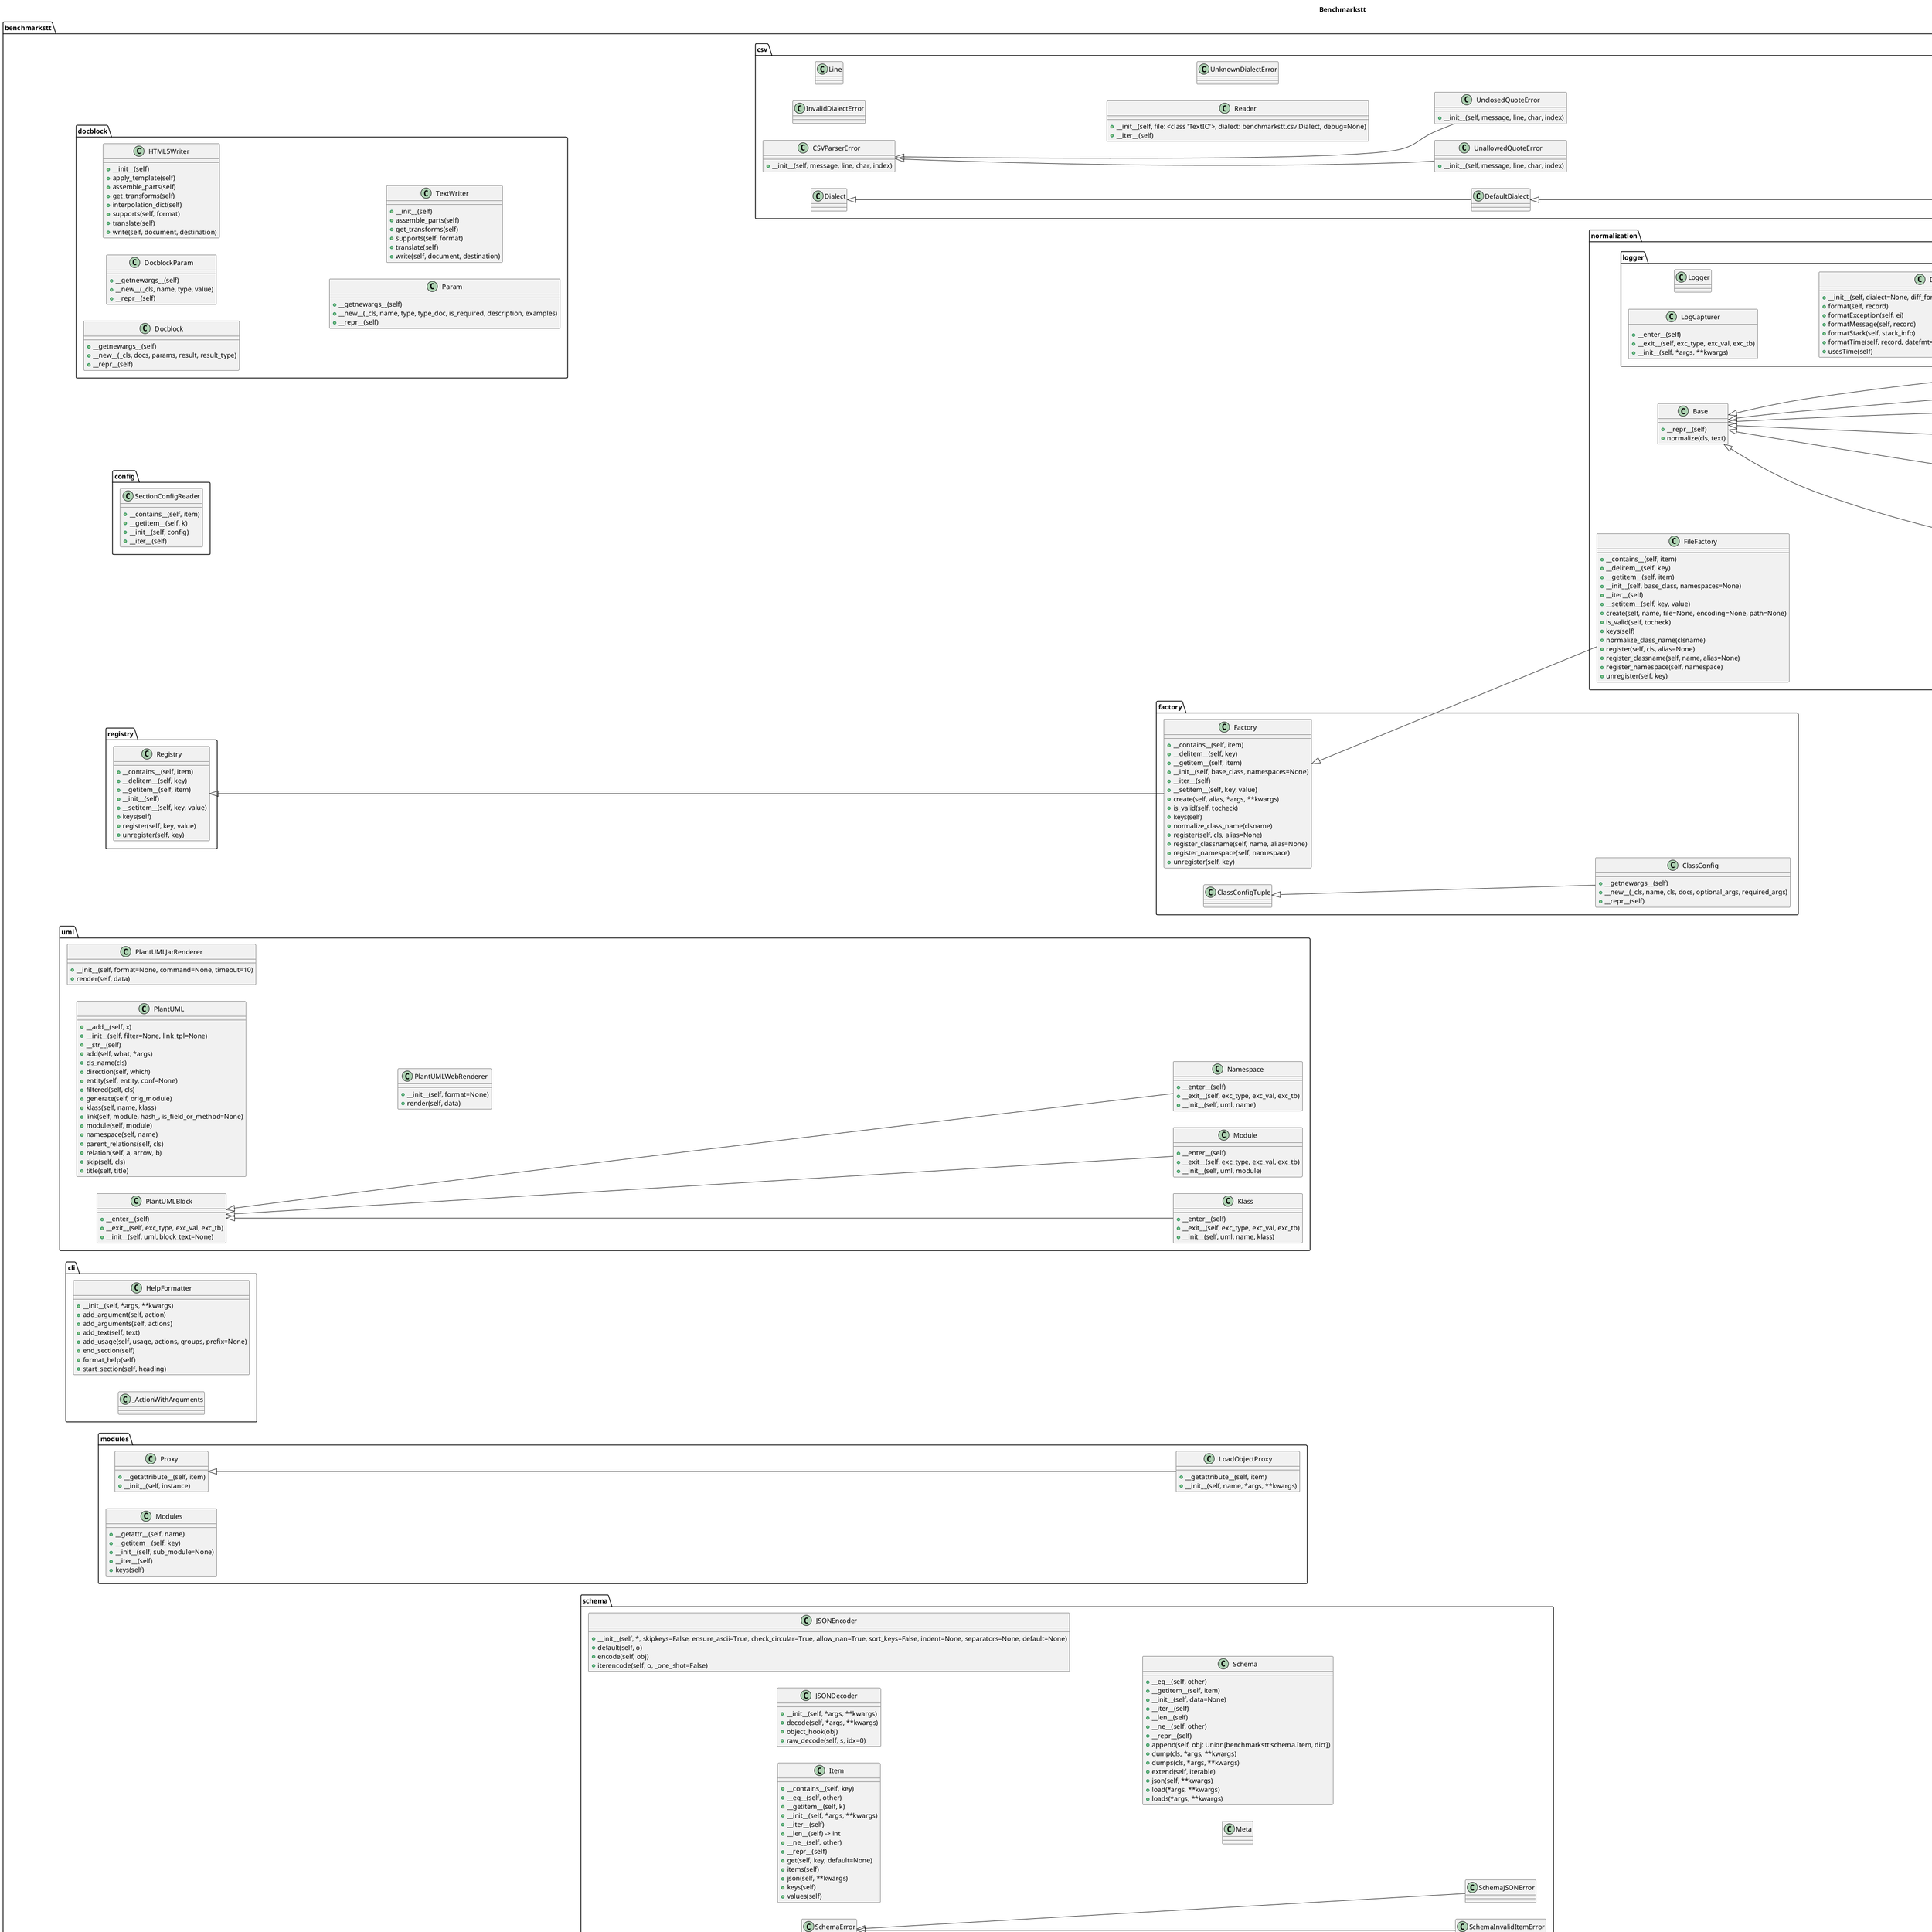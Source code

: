@startuml
left to right direction
title Benchmarkstt
		class benchmarkstt.docblock.Docblock [[https://benchmarkstt.readthedocs.io/en/latest/modules/benchmarkstt.segmentation.html#benchmarkstt.docblock.Docblock]] {
			+__getnewargs__(self)
			+__new__(_cls, docs, params, result, result_type)
			+__repr__(self)
		}
		class benchmarkstt.docblock.DocblockParam [[https://benchmarkstt.readthedocs.io/en/latest/modules/benchmarkstt.segmentation.html#benchmarkstt.docblock.DocblockParam]] {
			+__getnewargs__(self)
			+__new__(_cls, name, type, value)
			+__repr__(self)
		}
		class benchmarkstt.docblock.HTML5Writer [[https://benchmarkstt.readthedocs.io/en/latest/modules/benchmarkstt.segmentation.html#benchmarkstt.docblock.HTML5Writer]] {
			+__init__(self)
			+apply_template(self)
			+assemble_parts(self)
			+get_transforms(self)
			+interpolation_dict(self)
			+supports(self, format)
			+translate(self)
			+write(self, document, destination)
		}
		class benchmarkstt.docblock.Param [[https://benchmarkstt.readthedocs.io/en/latest/modules/benchmarkstt.segmentation.html#benchmarkstt.docblock.Param]] {
			+__getnewargs__(self)
			+__new__(_cls, name, type, type_doc, is_required, description, examples)
			+__repr__(self)
		}
		class benchmarkstt.docblock.TextWriter [[https://benchmarkstt.readthedocs.io/en/latest/modules/benchmarkstt.segmentation.html#benchmarkstt.docblock.TextWriter]] {
			+__init__(self)
			+assemble_parts(self)
			+get_transforms(self)
			+supports(self, format)
			+translate(self)
			+write(self, document, destination)
		}
		class benchmarkstt.config.SectionConfigReader [[https://benchmarkstt.readthedocs.io/en/latest/modules/benchmarkstt.segmentation.html#benchmarkstt.config.SectionConfigReader]] {
			+__contains__(self, item)
			+__getitem__(self, k)
			+__init__(self, config)
			+__iter__(self)
		}
		class benchmarkstt.registry.Registry [[https://benchmarkstt.readthedocs.io/en/latest/modules/benchmarkstt.segmentation.html#benchmarkstt.registry.Registry]] {
			+__contains__(self, item)
			+__delitem__(self, key)
			+__getitem__(self, item)
			+__init__(self)
			+__setitem__(self, key, value)
			+keys(self)
			+register(self, key, value)
			+unregister(self, key)
		}
		class benchmarkstt.uml.Klass [[https://benchmarkstt.readthedocs.io/en/latest/modules/benchmarkstt.segmentation.html#benchmarkstt.uml.Klass]] {
			+__enter__(self)
			+__exit__(self, exc_type, exc_val, exc_tb)
			+__init__(self, uml, name, klass)
		}
		class benchmarkstt.uml.Module [[https://benchmarkstt.readthedocs.io/en/latest/modules/benchmarkstt.segmentation.html#benchmarkstt.uml.Module]] {
			+__enter__(self)
			+__exit__(self, exc_type, exc_val, exc_tb)
			+__init__(self, uml, module)
		}
		class benchmarkstt.uml.Namespace [[https://benchmarkstt.readthedocs.io/en/latest/modules/benchmarkstt.segmentation.html#benchmarkstt.uml.Namespace]] {
			+__enter__(self)
			+__exit__(self, exc_type, exc_val, exc_tb)
			+__init__(self, uml, name)
		}
		class benchmarkstt.uml.PlantUML [[https://benchmarkstt.readthedocs.io/en/latest/modules/benchmarkstt.segmentation.html#benchmarkstt.uml.PlantUML]] {
			+__add__(self, x)
			+__init__(self, filter=None, link_tpl=None)
			+__str__(self)
			+add(self, what, *args)
			+cls_name(cls)
			+direction(self, which)
			+entity(self, entity, conf=None)
			+filtered(self, cls)
			+generate(self, orig_module)
			+klass(self, name, klass)
			+link(self, module, hash_, is_field_or_method=None)
			+module(self, module)
			+namespace(self, name)
			+parent_relations(self, cls)
			+relation(self, a, arrow, b)
			+skip(self, cls)
			+title(self, title)
		}
		class benchmarkstt.uml.PlantUMLBlock [[https://benchmarkstt.readthedocs.io/en/latest/modules/benchmarkstt.segmentation.html#benchmarkstt.uml.PlantUMLBlock]] {
			+__enter__(self)
			+__exit__(self, exc_type, exc_val, exc_tb)
			+__init__(self, uml, block_text=None)
		}
		class benchmarkstt.uml.PlantUMLJarRenderer [[https://benchmarkstt.readthedocs.io/en/latest/modules/benchmarkstt.segmentation.html#benchmarkstt.uml.PlantUMLJarRenderer]] {
			+__init__(self, format=None, command=None, timeout=10)
			+render(self, data)
		}
		class benchmarkstt.uml.PlantUMLWebRenderer [[https://benchmarkstt.readthedocs.io/en/latest/modules/benchmarkstt.segmentation.html#benchmarkstt.uml.PlantUMLWebRenderer]] {
			+__init__(self, format=None)
			+render(self, data)
		}
		class benchmarkstt.factory.ClassConfig [[https://benchmarkstt.readthedocs.io/en/latest/modules/benchmarkstt.segmentation.html#benchmarkstt.factory.ClassConfig]] {
			+__getnewargs__(self)
			+__new__(_cls, name, cls, docs, optional_args, required_args)
			+__repr__(self)
		}
		class benchmarkstt.factory.Factory [[https://benchmarkstt.readthedocs.io/en/latest/modules/benchmarkstt.segmentation.html#benchmarkstt.factory.Factory]] {
			+__contains__(self, item)
			+__delitem__(self, key)
			+__getitem__(self, item)
			+__init__(self, base_class, namespaces=None)
			+__iter__(self)
			+__setitem__(self, key, value)
			+create(self, alias, *args, **kwargs)
			+is_valid(self, tocheck)
			+keys(self)
			+normalize_class_name(clsname)
			+register(self, cls, alias=None)
			+register_classname(self, name, alias=None)
			+register_namespace(self, namespace)
			+unregister(self, key)
		}
		class benchmarkstt.cli.HelpFormatter [[https://benchmarkstt.readthedocs.io/en/latest/modules/benchmarkstt.segmentation.html#benchmarkstt.cli.HelpFormatter]] {
			+__init__(self, *args, **kwargs)
			+add_argument(self, action)
			+add_arguments(self, actions)
			+add_text(self, text)
			+add_usage(self, usage, actions, groups, prefix=None)
			+end_section(self)
			+format_help(self)
			+start_section(self, heading)
		}
		class benchmarkstt.modules.Modules [[https://benchmarkstt.readthedocs.io/en/latest/modules/benchmarkstt.segmentation.html#benchmarkstt.modules.Modules]] {
			+__getattr__(self, name)
			+__getitem__(self, key)
			+__init__(self, sub_module=None)
			+__iter__(self)
			+keys(self)
		}
		class benchmarkstt.cli._ActionWithArguments [[https://benchmarkstt.readthedocs.io/en/latest/modules/benchmarkstt.segmentation.html#benchmarkstt.cli._ActionWithArguments]] {
		}
		class benchmarkstt.csv.CSVParserError [[https://benchmarkstt.readthedocs.io/en/latest/modules/benchmarkstt.segmentation.html#benchmarkstt.csv.CSVParserError]] {
			+__init__(self, message, line, char, index)
		}
		class benchmarkstt.csv.DefaultDialect [[https://benchmarkstt.readthedocs.io/en/latest/modules/benchmarkstt.segmentation.html#benchmarkstt.csv.DefaultDialect]] {
		}
		class benchmarkstt.csv.Dialect [[https://benchmarkstt.readthedocs.io/en/latest/modules/benchmarkstt.segmentation.html#benchmarkstt.csv.Dialect]] {
		}
		class benchmarkstt.csv.InvalidDialectError [[https://benchmarkstt.readthedocs.io/en/latest/modules/benchmarkstt.segmentation.html#benchmarkstt.csv.InvalidDialectError]] {
		}
		class benchmarkstt.csv.Line [[https://benchmarkstt.readthedocs.io/en/latest/modules/benchmarkstt.segmentation.html#benchmarkstt.csv.Line]] {
		}
		class benchmarkstt.csv.Reader [[https://benchmarkstt.readthedocs.io/en/latest/modules/benchmarkstt.segmentation.html#benchmarkstt.csv.Reader]] {
			+__init__(self, file: <class 'TextIO'>, dialect: benchmarkstt.csv.Dialect, debug=None)
			+__iter__(self)
		}
		class benchmarkstt.csv.UnallowedQuoteError [[https://benchmarkstt.readthedocs.io/en/latest/modules/benchmarkstt.segmentation.html#benchmarkstt.csv.UnallowedQuoteError]] {
			+__init__(self, message, line, char, index)
		}
		class benchmarkstt.csv.UnclosedQuoteError [[https://benchmarkstt.readthedocs.io/en/latest/modules/benchmarkstt.segmentation.html#benchmarkstt.csv.UnclosedQuoteError]] {
			+__init__(self, message, line, char, index)
		}
		class benchmarkstt.csv.UnknownDialectError [[https://benchmarkstt.readthedocs.io/en/latest/modules/benchmarkstt.segmentation.html#benchmarkstt.csv.UnknownDialectError]] {
		}
		class benchmarkstt.csv.WhitespaceDialect [[https://benchmarkstt.readthedocs.io/en/latest/modules/benchmarkstt.segmentation.html#benchmarkstt.csv.WhitespaceDialect]] {
		}
		class benchmarkstt.modules.LoadObjectProxy [[https://benchmarkstt.readthedocs.io/en/latest/modules/benchmarkstt.segmentation.html#benchmarkstt.modules.LoadObjectProxy]] {
			+__getattribute__(self, item)
			+__init__(self, name, *args, **kwargs)
		}
		class benchmarkstt.modules.Proxy [[https://benchmarkstt.readthedocs.io/en/latest/modules/benchmarkstt.segmentation.html#benchmarkstt.modules.Proxy]] {
			+__getattribute__(self, item)
			+__init__(self, instance)
		}
		class benchmarkstt.schema.Item [[https://benchmarkstt.readthedocs.io/en/latest/modules/benchmarkstt.segmentation.html#benchmarkstt.schema.Item]] {
			+__contains__(self, key)
			+__eq__(self, other)
			+__getitem__(self, k)
			+__init__(self, *args, **kwargs)
			+__iter__(self)
			+__len__(self) -> int
			+__ne__(self, other)
			+__repr__(self)
			+get(self, key, default=None)
			+items(self)
			+json(self, **kwargs)
			+keys(self)
			+values(self)
		}
		class benchmarkstt.schema.JSONDecoder [[https://benchmarkstt.readthedocs.io/en/latest/modules/benchmarkstt.segmentation.html#benchmarkstt.schema.JSONDecoder]] {
			+__init__(self, *args, **kwargs)
			+decode(self, *args, **kwargs)
			+object_hook(obj)
			+raw_decode(self, s, idx=0)
		}
		class benchmarkstt.schema.JSONEncoder [[https://benchmarkstt.readthedocs.io/en/latest/modules/benchmarkstt.segmentation.html#benchmarkstt.schema.JSONEncoder]] {
			+__init__(self, *, skipkeys=False, ensure_ascii=True, check_circular=True, allow_nan=True, sort_keys=False, indent=None, separators=None, default=None)
			+default(self, o)
			+encode(self, obj)
			+iterencode(self, o, _one_shot=False)
		}
		class benchmarkstt.schema.Meta [[https://benchmarkstt.readthedocs.io/en/latest/modules/benchmarkstt.segmentation.html#benchmarkstt.schema.Meta]] {
		}
		class benchmarkstt.schema.Schema [[https://benchmarkstt.readthedocs.io/en/latest/modules/benchmarkstt.segmentation.html#benchmarkstt.schema.Schema]] {
			+__eq__(self, other)
			+__getitem__(self, item)
			+__init__(self, data=None)
			+__iter__(self)
			+__len__(self)
			+__ne__(self, other)
			+__repr__(self)
			+append(self, obj: Union[benchmarkstt.schema.Item, dict])
			+dump(cls, *args, **kwargs)
			+dumps(cls, *args, **kwargs)
			+extend(self, iterable)
			+json(self, **kwargs)
			+load(*args, **kwargs)
			+loads(*args, **kwargs)
		}
		class benchmarkstt.schema.SchemaError [[https://benchmarkstt.readthedocs.io/en/latest/modules/benchmarkstt.segmentation.html#benchmarkstt.schema.SchemaError]] {
		}
		class benchmarkstt.schema.SchemaInvalidItemError [[https://benchmarkstt.readthedocs.io/en/latest/modules/benchmarkstt.segmentation.html#benchmarkstt.schema.SchemaInvalidItemError]] {
		}
		class benchmarkstt.schema.SchemaJSONError [[https://benchmarkstt.readthedocs.io/en/latest/modules/benchmarkstt.segmentation.html#benchmarkstt.schema.SchemaJSONError]] {
		}
		class benchmarkstt.normalization.core.Config [[https://benchmarkstt.readthedocs.io/en/latest/modules/benchmarkstt.segmentation.html#benchmarkstt.normalization.core.Config]] {
			+__init__(self, file, section=None, encoding=None)
			+__repr__(self)
			+normalize(cls, text)
		}
		class benchmarkstt.normalization.logger.LogCapturer [[https://benchmarkstt.readthedocs.io/en/latest/modules/benchmarkstt.segmentation.html#benchmarkstt.normalization.logger.LogCapturer]] {
			+__enter__(self)
			+__exit__(self, exc_type, exc_val, exc_tb)
			+__init__(self, *args, **kwargs)
		}
		class benchmarkstt.input.core.PlainText [[https://benchmarkstt.readthedocs.io/en/latest/modules/benchmarkstt.segmentation.html#benchmarkstt.input.core.PlainText]] {
			+__init__(self, text, segmenter=None, normalizer=None)
			+__iter__(self)
		}
		class benchmarkstt.normalization.logger.Logger [[https://benchmarkstt.readthedocs.io/en/latest/modules/benchmarkstt.segmentation.html#benchmarkstt.normalization.logger.Logger]] {
		}
		class benchmarkstt.metrics.Base [[https://benchmarkstt.readthedocs.io/en/latest/modules/benchmarkstt.segmentation.html#benchmarkstt.metrics.Base]] {
			+compare(self, ref: benchmarkstt.schema.Schema, hyp: benchmarkstt.schema.Schema)
		}
		class benchmarkstt.metrics.core.DiffCounts [[https://benchmarkstt.readthedocs.io/en/latest/modules/benchmarkstt.segmentation.html#benchmarkstt.metrics.core.DiffCounts]] {
			+__init__(self, differ_class=None)
			+compare(self, ref: benchmarkstt.schema.Schema, hyp: benchmarkstt.schema.Schema)
		}
		class benchmarkstt.metrics.core.OpcodeCounts [[https://benchmarkstt.readthedocs.io/en/latest/modules/benchmarkstt.segmentation.html#benchmarkstt.metrics.core.OpcodeCounts]] {
			+__getnewargs__(self)
			+__new__(_cls, equal, replace, insert, delete)
			+__repr__(self)
		}
		class benchmarkstt.diff.core.RatcliffObershelp [[https://benchmarkstt.readthedocs.io/en/latest/modules/benchmarkstt.segmentation.html#benchmarkstt.diff.core.RatcliffObershelp]] {
			+__init__(self, a, b, *args, **kwargs)
			+find_longest_match(self, alo, ahi, blo, bhi)
			+get_grouped_opcodes(self, n=3)
			+get_matching_blocks(self)
			+get_opcodes(self)
			+quick_ratio(self)
			+ratio(self)
			+real_quick_ratio(self)
			+set_seq1(self, a)
			+set_seq2(self, b)
			+set_seqs(self, a, b)
		}
		class benchmarkstt.metrics.core.WER [[https://benchmarkstt.readthedocs.io/en/latest/modules/benchmarkstt.segmentation.html#benchmarkstt.metrics.core.WER]] {
			+__init__(self, mode=None, differ_class=None)
			+compare(self, ref: benchmarkstt.schema.Schema, hyp: benchmarkstt.schema.Schema)
		}
		class benchmarkstt.metrics.core.WordDiffs [[https://benchmarkstt.readthedocs.io/en/latest/modules/benchmarkstt.segmentation.html#benchmarkstt.metrics.core.WordDiffs]] {
			+__init__(self, dialect=None, differ_class=None)
			+compare(self, ref: benchmarkstt.schema.Schema, hyp: benchmarkstt.schema.Schema)
		}
		class benchmarkstt.normalization.logger.DiffLoggingFormatter [[https://benchmarkstt.readthedocs.io/en/latest/modules/benchmarkstt.segmentation.html#benchmarkstt.normalization.logger.DiffLoggingFormatter]] {
			+__init__(self, dialect=None, diff_formatter_dialect=None, title=None, *args, **kwargs)
			+format(self, record)
			+formatException(self, ei)
			+formatMessage(self, record)
			+formatStack(self, stack_info)
			+formatTime(self, record, datefmt=None)
			+usesTime(self)
		}
		class benchmarkstt.normalization.NormalizationComposite [[https://benchmarkstt.readthedocs.io/en/latest/modules/benchmarkstt.segmentation.html#benchmarkstt.normalization.NormalizationComposite]] {
			+__init__(self, title=None)
			+__repr__(self)
			+add(self, normalizer)
			+normalize(cls, text)
		}
		class benchmarkstt.normalization.Base [[https://benchmarkstt.readthedocs.io/en/latest/modules/benchmarkstt.segmentation.html#benchmarkstt.normalization.Base]] {
			+__repr__(self)
			+normalize(cls, text)
		}
		class benchmarkstt.normalization.BaseWithFileSupport [[https://benchmarkstt.readthedocs.io/en/latest/modules/benchmarkstt.segmentation.html#benchmarkstt.normalization.BaseWithFileSupport]] {
			+__repr__(self)
			+normalize(cls, text)
		}
		class benchmarkstt.normalization.File [[https://benchmarkstt.readthedocs.io/en/latest/modules/benchmarkstt.segmentation.html#benchmarkstt.normalization.File]] {
			+__init__(self, normalizer, file, encoding=None, path=None)
			+__repr__(self)
			+normalize(cls, text)
		}
		class benchmarkstt.normalization.FileFactory [[https://benchmarkstt.readthedocs.io/en/latest/modules/benchmarkstt.segmentation.html#benchmarkstt.normalization.FileFactory]] {
			+__contains__(self, item)
			+__delitem__(self, key)
			+__getitem__(self, item)
			+__init__(self, base_class, namespaces=None)
			+__iter__(self)
			+__setitem__(self, key, value)
			+create(self, name, file=None, encoding=None, path=None)
			+is_valid(self, tocheck)
			+keys(self)
			+normalize_class_name(clsname)
			+register(self, cls, alias=None)
			+register_classname(self, name, alias=None)
			+register_namespace(self, namespace)
			+unregister(self, key)
		}
		class benchmarkstt.normalization.core.ConfigSectionNotFoundError [[https://benchmarkstt.readthedocs.io/en/latest/modules/benchmarkstt.segmentation.html#benchmarkstt.normalization.core.ConfigSectionNotFoundError]] {
		}
		class benchmarkstt.normalization.core.Lowercase [[https://benchmarkstt.readthedocs.io/en/latest/modules/benchmarkstt.segmentation.html#benchmarkstt.normalization.core.Lowercase]] {
			+__repr__(self)
			+normalize(cls, text)
		}
		class benchmarkstt.normalization.core.Regex [[https://benchmarkstt.readthedocs.io/en/latest/modules/benchmarkstt.segmentation.html#benchmarkstt.normalization.core.Regex]] {
			+__init__(self, search: str, replace: str)
			+__repr__(self)
			+normalize(cls, text)
		}
		class benchmarkstt.normalization.core.Replace [[https://benchmarkstt.readthedocs.io/en/latest/modules/benchmarkstt.segmentation.html#benchmarkstt.normalization.core.Replace]] {
			+__init__(self, search: str, replace: str)
			+__repr__(self)
			+normalize(cls, text)
		}
		class benchmarkstt.normalization.core.ReplaceWords [[https://benchmarkstt.readthedocs.io/en/latest/modules/benchmarkstt.segmentation.html#benchmarkstt.normalization.core.ReplaceWords]] {
			+__init__(self, search: str, replace: str)
			+__repr__(self)
			+normalize(cls, text)
		}
		class benchmarkstt.normalization.core.Unidecode [[https://benchmarkstt.readthedocs.io/en/latest/modules/benchmarkstt.segmentation.html#benchmarkstt.normalization.core.Unidecode]] {
			+__repr__(self)
			+normalize(cls, text)
		}
		class benchmarkstt.input.Base [[https://benchmarkstt.readthedocs.io/en/latest/modules/benchmarkstt.segmentation.html#benchmarkstt.input.Base]] {
			+__iter__(self)
		}
		class benchmarkstt.input.core.File [[https://benchmarkstt.readthedocs.io/en/latest/modules/benchmarkstt.segmentation.html#benchmarkstt.input.core.File]] {
			+__init__(self, file, input_type=None, normalizer=None)
			+__iter__(self)
		}
		class benchmarkstt.segmentation.Base [[https://benchmarkstt.readthedocs.io/en/latest/modules/benchmarkstt.segmentation.html#benchmarkstt.segmentation.Base]] {
			+__iter__(self)
		}
		class benchmarkstt.segmentation.core.Simple [[https://benchmarkstt.readthedocs.io/en/latest/modules/benchmarkstt.segmentation.html#benchmarkstt.segmentation.core.Simple]] {
			+__init__(self, text: str, pattern='[\\n\\t\\s]+', normalizer=None)
			+__iter__(self)
		}
		class benchmarkstt.output.Base [[https://benchmarkstt.readthedocs.io/en/latest/modules/benchmarkstt.segmentation.html#benchmarkstt.output.Base]] {
			+__enter__(self)
			+__exit__(self, exc_type, exc_val, exc_tb)
			+result(self, title, result)
		}
		class benchmarkstt.output.core.Json [[https://benchmarkstt.readthedocs.io/en/latest/modules/benchmarkstt.segmentation.html#benchmarkstt.output.core.Json]] {
			+__enter__(self)
			+__exit__(self, exc_type, exc_val, exc_tb)
			+__init__(self)
			+result(self, title, result)
		}
		class benchmarkstt.output.core.MarkDown [[https://benchmarkstt.readthedocs.io/en/latest/modules/benchmarkstt.segmentation.html#benchmarkstt.output.core.MarkDown]] {
			+__enter__(self)
			+__exit__(self, exc_type, exc_val, exc_tb)
			+print(self, result)
			+result(self, title, result)
		}
		class benchmarkstt.output.core.ReStructuredText [[https://benchmarkstt.readthedocs.io/en/latest/modules/benchmarkstt.segmentation.html#benchmarkstt.output.core.ReStructuredText]] {
			+__enter__(self)
			+__exit__(self, exc_type, exc_val, exc_tb)
			+print(self, result)
			+result(self, title, result)
		}
		class benchmarkstt.output.core.SimpleTextBase [[https://benchmarkstt.readthedocs.io/en/latest/modules/benchmarkstt.segmentation.html#benchmarkstt.output.core.SimpleTextBase]] {
			+__enter__(self)
			+__exit__(self, exc_type, exc_val, exc_tb)
			+print(self, result)
			+result(self, title, result)
		}
		class benchmarkstt.diff.formatter.CLIDiffDialect [[https://benchmarkstt.readthedocs.io/en/latest/modules/benchmarkstt.segmentation.html#benchmarkstt.diff.formatter.CLIDiffDialect]] {
			+__enter__(self)
			+__exit__(self, exc_type, exc_val, exc_tb)
			+__init__(self, show_color_key=None)
			+output(self)
			+preprocessor(txt)
		}
		class benchmarkstt.diff.formatter.Dialect [[https://benchmarkstt.readthedocs.io/en/latest/modules/benchmarkstt.segmentation.html#benchmarkstt.diff.formatter.Dialect]] {
			+__enter__(self)
			+__exit__(self, exc_type, exc_val, exc_tb)
			+__init__(self)
			+output(self)
		}
		class benchmarkstt.diff.formatter.DiffFormatter [[https://benchmarkstt.readthedocs.io/en/latest/modules/benchmarkstt.segmentation.html#benchmarkstt.diff.formatter.DiffFormatter]] {
			+__init__(self, dialect=None, *args, **kwargs)
			+diff(self, a, b, opcodes=None, preprocessor=None)
		}
		class benchmarkstt.diff.formatter.HTMLDiffDialect [[https://benchmarkstt.readthedocs.io/en/latest/modules/benchmarkstt.segmentation.html#benchmarkstt.diff.formatter.HTMLDiffDialect]] {
			+__enter__(self)
			+__exit__(self, exc_type, exc_val, exc_tb)
			+__init__(self)
			+output(self)
			+preprocessor(txt)
		}
		class benchmarkstt.diff.formatter.JSONDiffDialect [[https://benchmarkstt.readthedocs.io/en/latest/modules/benchmarkstt.segmentation.html#benchmarkstt.diff.formatter.JSONDiffDialect]] {
			+__enter__(self)
			+__exit__(self, exc_type, exc_val, exc_tb)
			+__init__(self)
			+delete_format(self, txt)
			+equal_format(self, txt)
			+insert_format(self, txt)
			+output(self)
			+preprocessor(txt)
			+replace_format(self, a, b)
		}
		class benchmarkstt.diff.formatter.ListDialect [[https://benchmarkstt.readthedocs.io/en/latest/modules/benchmarkstt.segmentation.html#benchmarkstt.diff.formatter.ListDialect]] {
			+__enter__(self)
			+__exit__(self, exc_type, exc_val, exc_tb)
			+__init__(self)
			+delete_format(self, txt)
			+equal_format(self, txt)
			+insert_format(self, txt)
			+output(self)
			+preprocessor(txt)
			+replace_format(self, a, b)
		}
		class benchmarkstt.diff.formatter.RestructuredTextDialect [[https://benchmarkstt.readthedocs.io/en/latest/modules/benchmarkstt.segmentation.html#benchmarkstt.diff.formatter.RestructuredTextDialect]] {
			+__enter__(self)
			+__exit__(self, exc_type, exc_val, exc_tb)
			+__init__(self, show_color_key=None)
			+output(self)
			+preprocessor(txt)
		}
		class benchmarkstt.diff.formatter.UTF8Dialect [[https://benchmarkstt.readthedocs.io/en/latest/modules/benchmarkstt.segmentation.html#benchmarkstt.diff.formatter.UTF8Dialect]] {
			+__enter__(self)
			+__exit__(self, exc_type, exc_val, exc_tb)
			+__init__(self)
			+delete_format(self, txt)
			+insert_format(self, txt)
			+output(self)
			+preprocessor(txt)
		}
		class benchmarkstt.diff.Base [[https://benchmarkstt.readthedocs.io/en/latest/modules/benchmarkstt.segmentation.html#benchmarkstt.diff.Base]] {
			+__init__(self, a='', b='')
			+get_opcodes(self)
		}
		class benchmarkstt.api.jsonrpc.DefaultMethods [[https://benchmarkstt.readthedocs.io/en/latest/modules/benchmarkstt.segmentation.html#benchmarkstt.api.jsonrpc.DefaultMethods]] {
			+help(methods)
			+version()
		}
		class benchmarkstt.api.jsonrpc.MagicMethods [[https://benchmarkstt.readthedocs.io/en/latest/modules/benchmarkstt.segmentation.html#benchmarkstt.api.jsonrpc.MagicMethods]] {
			+__init__(self)
			+is_safe_path(path)
			+load(self, name, module)
			+register(self, name, callback)
			+serve(self, config, callback)
		}
		class benchmarkstt.api.jsonrpc.SecurityError [[https://benchmarkstt.readthedocs.io/en/latest/modules/benchmarkstt.segmentation.html#benchmarkstt.api.jsonrpc.SecurityError]] {
		}

benchmarkstt.uml.Klass --up--|> benchmarkstt.uml.PlantUMLBlock
benchmarkstt.uml.Module --up--|> benchmarkstt.uml.PlantUMLBlock
benchmarkstt.uml.Namespace --up--|> benchmarkstt.uml.PlantUMLBlock
benchmarkstt.factory.ClassConfig --up--|> benchmarkstt.factory.ClassConfigTuple
benchmarkstt.factory.Factory --up--|> benchmarkstt.registry.Registry
benchmarkstt.csv.DefaultDialect --up--|> benchmarkstt.csv.Dialect
benchmarkstt.csv.UnallowedQuoteError --up--|> benchmarkstt.csv.CSVParserError
benchmarkstt.csv.UnclosedQuoteError --up--|> benchmarkstt.csv.CSVParserError
benchmarkstt.csv.WhitespaceDialect --up--|> benchmarkstt.csv.DefaultDialect
benchmarkstt.modules.LoadObjectProxy --up--|> benchmarkstt.modules.Proxy
benchmarkstt.schema.SchemaInvalidItemError --up--|> benchmarkstt.schema.SchemaError
benchmarkstt.schema.SchemaJSONError --up--|> benchmarkstt.schema.SchemaError
benchmarkstt.normalization.core.Config --up--|> benchmarkstt.normalization.Base
benchmarkstt.input.core.PlainText --up--|> benchmarkstt.input.Base
benchmarkstt.metrics.core.DiffCounts --up--|> benchmarkstt.metrics.Base
benchmarkstt.diff.core.RatcliffObershelp --up--|> benchmarkstt.diff.Base
benchmarkstt.metrics.core.WER --up--|> benchmarkstt.metrics.Base
benchmarkstt.metrics.core.WordDiffs --up--|> benchmarkstt.metrics.Base
benchmarkstt.normalization.NormalizationComposite --up--|> benchmarkstt.normalization.Base
benchmarkstt.normalization.BaseWithFileSupport --up--|> benchmarkstt.normalization.Base
benchmarkstt.normalization.File --up--|> benchmarkstt.normalization.Base
benchmarkstt.normalization.FileFactory --up--|> benchmarkstt.factory.Factory
benchmarkstt.normalization.core.Lowercase --up--|> benchmarkstt.normalization.Base
benchmarkstt.normalization.core.Regex --up--|> benchmarkstt.normalization.BaseWithFileSupport
benchmarkstt.normalization.core.Replace --up--|> benchmarkstt.normalization.BaseWithFileSupport
benchmarkstt.normalization.core.ReplaceWords --up--|> benchmarkstt.normalization.BaseWithFileSupport
benchmarkstt.normalization.core.Unidecode --up--|> benchmarkstt.normalization.Base
benchmarkstt.input.core.File --up--|> benchmarkstt.input.Base
benchmarkstt.segmentation.core.Simple --up--|> benchmarkstt.segmentation.Base
benchmarkstt.output.core.Json --up--|> benchmarkstt.output.Base
benchmarkstt.output.core.MarkDown --up--|> benchmarkstt.output.core.SimpleTextBase
benchmarkstt.output.core.ReStructuredText --up--|> benchmarkstt.output.core.SimpleTextBase
benchmarkstt.output.core.SimpleTextBase --up--|> benchmarkstt.output.Base
benchmarkstt.diff.formatter.CLIDiffDialect --up--|> benchmarkstt.diff.formatter.Dialect
benchmarkstt.diff.formatter.HTMLDiffDialect --up--|> benchmarkstt.diff.formatter.Dialect
benchmarkstt.diff.formatter.JSONDiffDialect --up--|> benchmarkstt.diff.formatter.ListDialect
benchmarkstt.diff.formatter.ListDialect --up--|> benchmarkstt.diff.formatter.Dialect
benchmarkstt.diff.formatter.RestructuredTextDialect --up--|> benchmarkstt.diff.formatter.CLIDiffDialect
benchmarkstt.diff.formatter.UTF8Dialect --up--|> benchmarkstt.diff.formatter.Dialect
@enduml